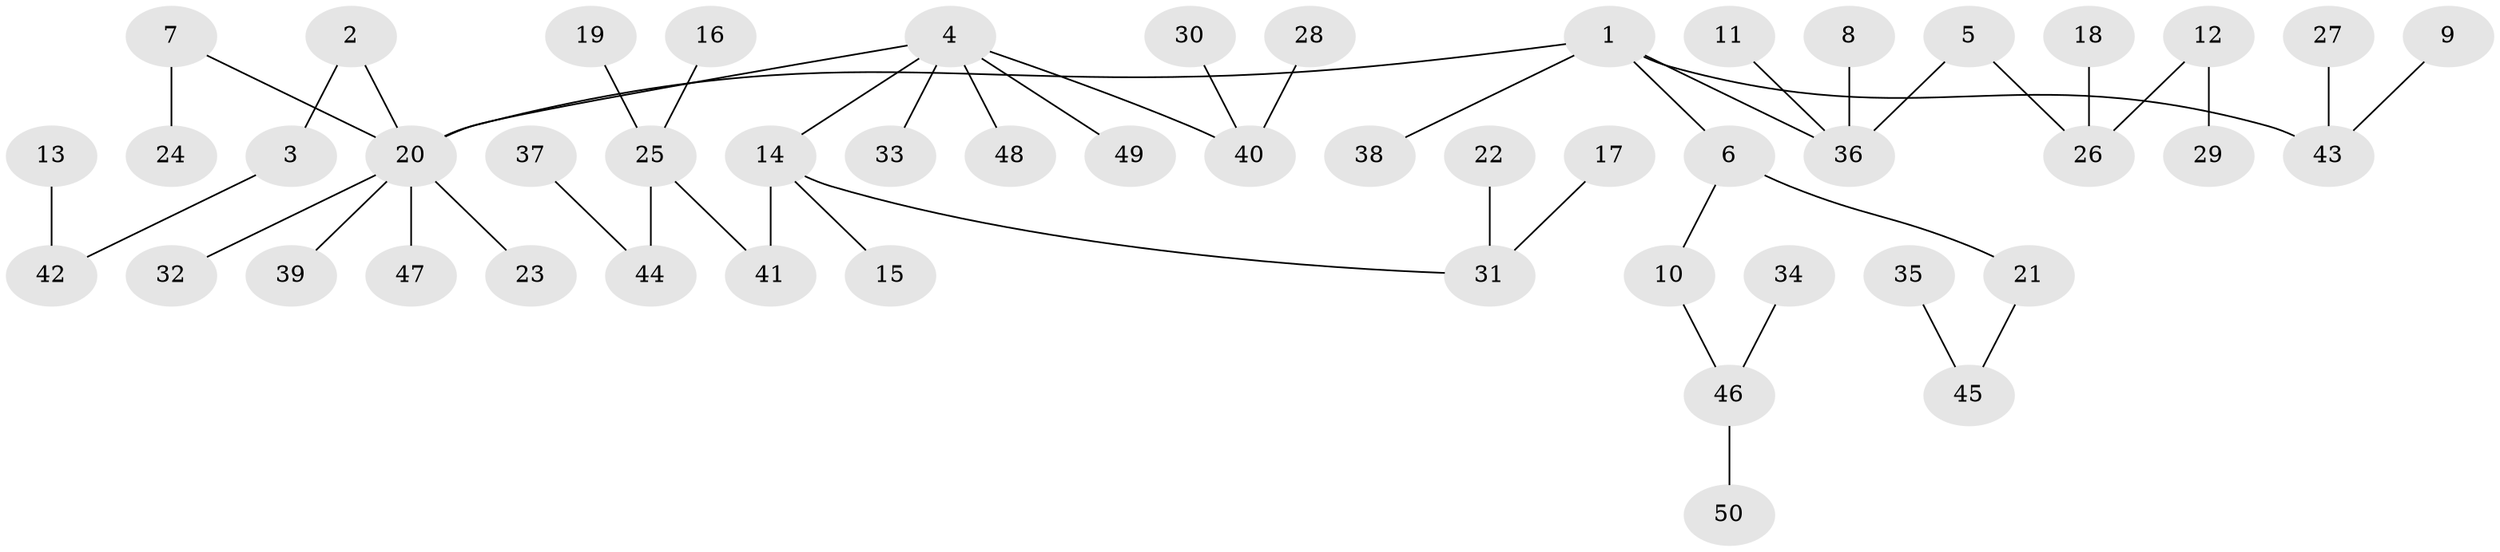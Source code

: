 // original degree distribution, {9: 0.01, 5: 0.03, 2: 0.3, 6: 0.03, 4: 0.05, 3: 0.09, 1: 0.49}
// Generated by graph-tools (version 1.1) at 2025/02/03/09/25 03:02:25]
// undirected, 50 vertices, 49 edges
graph export_dot {
graph [start="1"]
  node [color=gray90,style=filled];
  1;
  2;
  3;
  4;
  5;
  6;
  7;
  8;
  9;
  10;
  11;
  12;
  13;
  14;
  15;
  16;
  17;
  18;
  19;
  20;
  21;
  22;
  23;
  24;
  25;
  26;
  27;
  28;
  29;
  30;
  31;
  32;
  33;
  34;
  35;
  36;
  37;
  38;
  39;
  40;
  41;
  42;
  43;
  44;
  45;
  46;
  47;
  48;
  49;
  50;
  1 -- 6 [weight=1.0];
  1 -- 20 [weight=1.0];
  1 -- 36 [weight=1.0];
  1 -- 38 [weight=1.0];
  1 -- 43 [weight=1.0];
  2 -- 3 [weight=1.0];
  2 -- 20 [weight=1.0];
  3 -- 42 [weight=1.0];
  4 -- 14 [weight=1.0];
  4 -- 20 [weight=1.0];
  4 -- 33 [weight=1.0];
  4 -- 40 [weight=1.0];
  4 -- 48 [weight=1.0];
  4 -- 49 [weight=1.0];
  5 -- 26 [weight=1.0];
  5 -- 36 [weight=1.0];
  6 -- 10 [weight=1.0];
  6 -- 21 [weight=1.0];
  7 -- 20 [weight=1.0];
  7 -- 24 [weight=1.0];
  8 -- 36 [weight=1.0];
  9 -- 43 [weight=1.0];
  10 -- 46 [weight=1.0];
  11 -- 36 [weight=1.0];
  12 -- 26 [weight=1.0];
  12 -- 29 [weight=1.0];
  13 -- 42 [weight=1.0];
  14 -- 15 [weight=1.0];
  14 -- 31 [weight=1.0];
  14 -- 41 [weight=1.0];
  16 -- 25 [weight=1.0];
  17 -- 31 [weight=1.0];
  18 -- 26 [weight=1.0];
  19 -- 25 [weight=1.0];
  20 -- 23 [weight=1.0];
  20 -- 32 [weight=1.0];
  20 -- 39 [weight=1.0];
  20 -- 47 [weight=1.0];
  21 -- 45 [weight=1.0];
  22 -- 31 [weight=1.0];
  25 -- 41 [weight=1.0];
  25 -- 44 [weight=1.0];
  27 -- 43 [weight=1.0];
  28 -- 40 [weight=1.0];
  30 -- 40 [weight=1.0];
  34 -- 46 [weight=1.0];
  35 -- 45 [weight=1.0];
  37 -- 44 [weight=1.0];
  46 -- 50 [weight=1.0];
}
